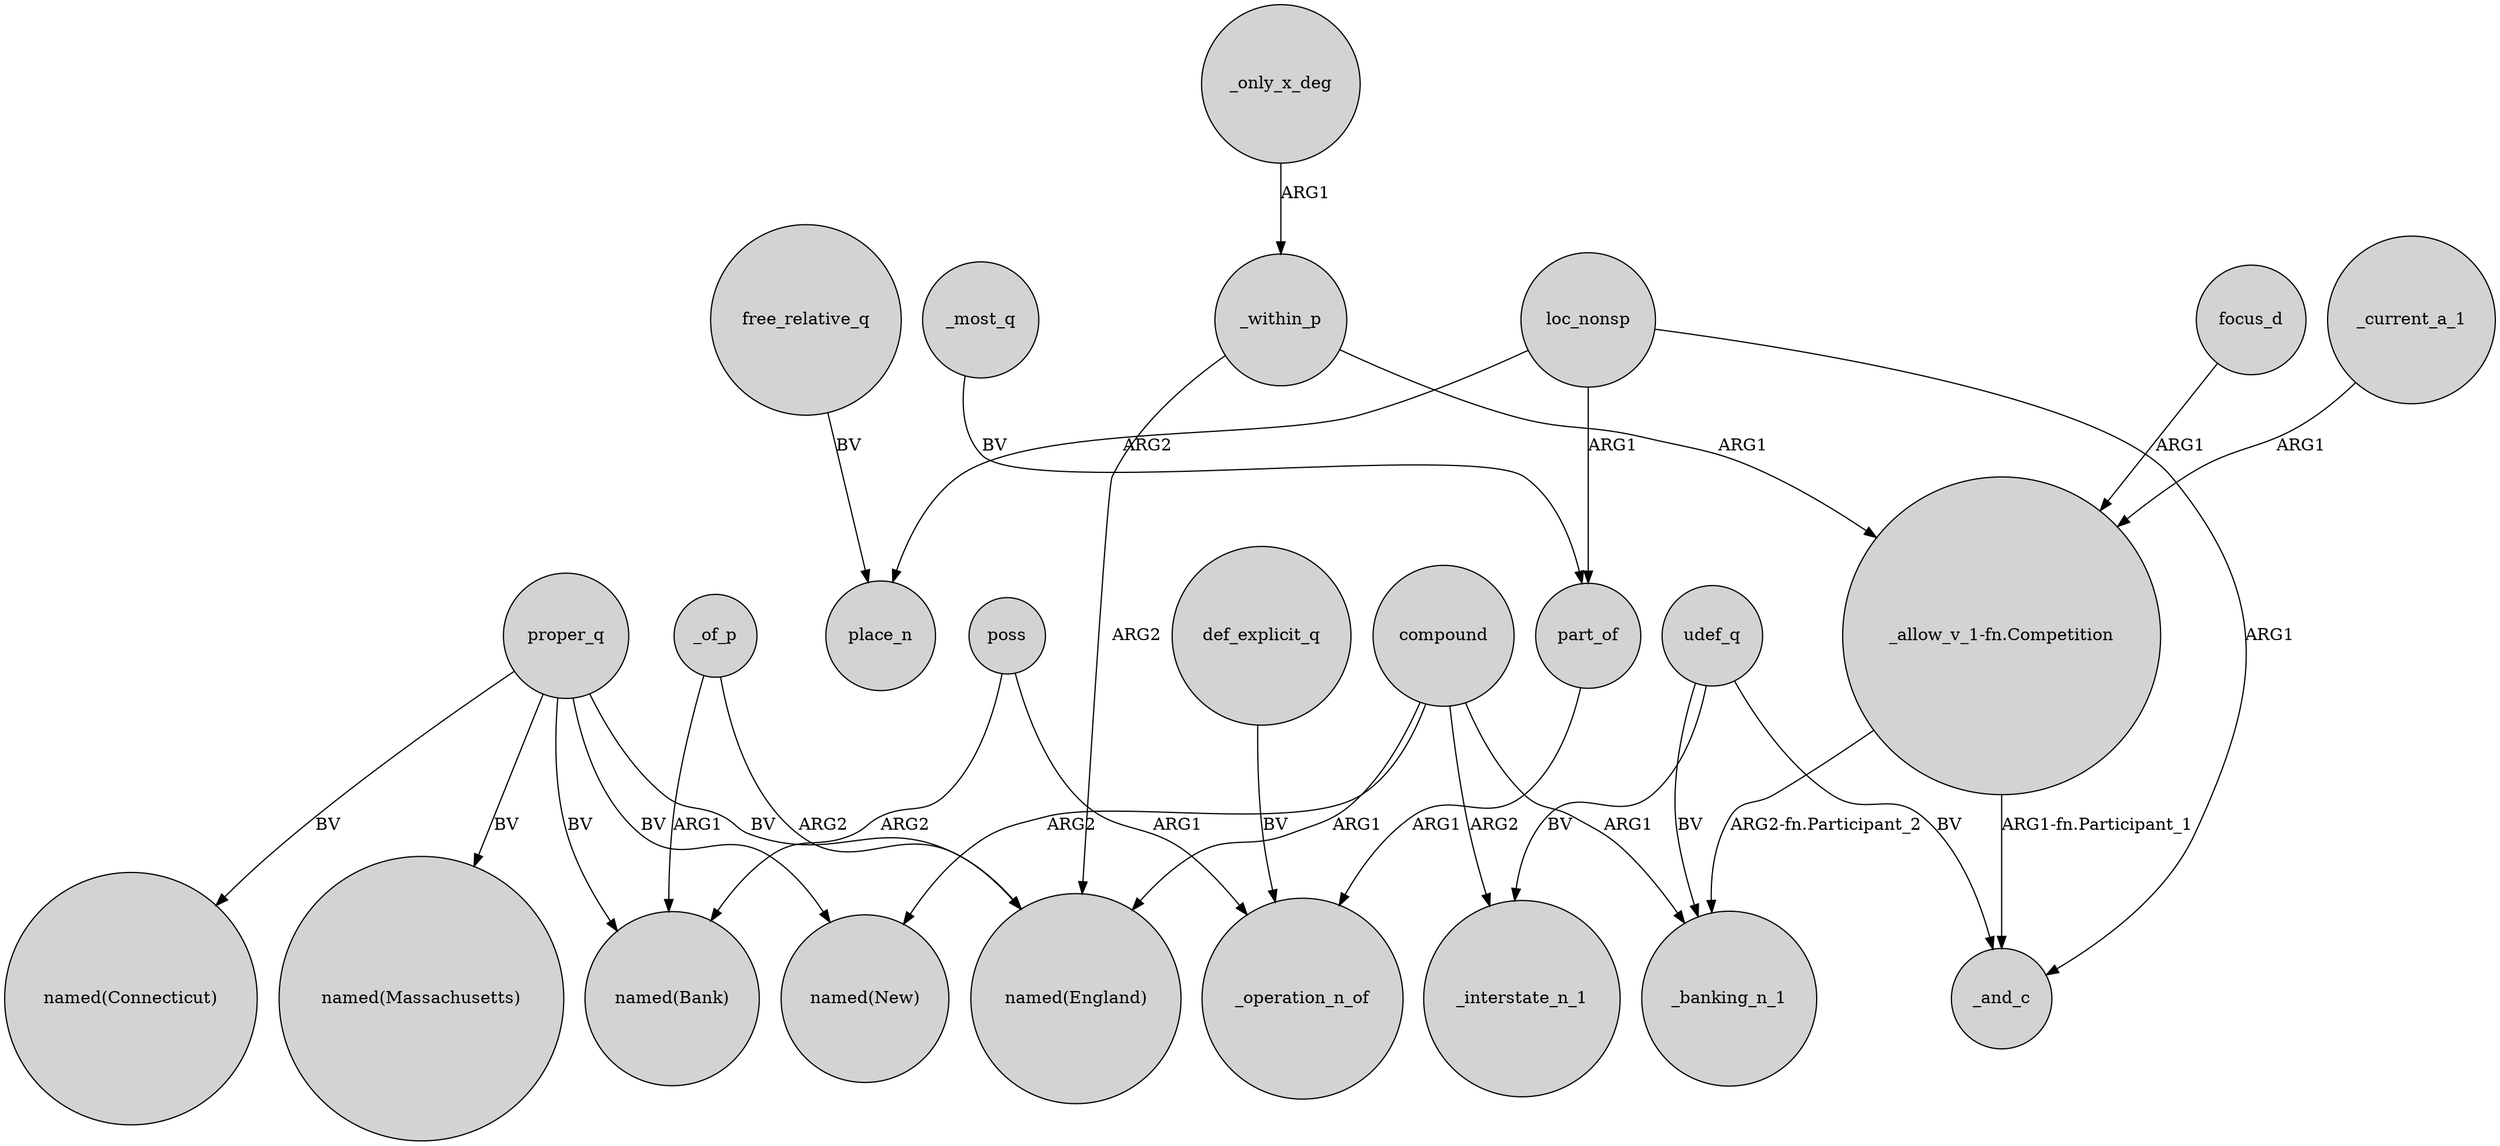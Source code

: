 digraph {
	node [shape=circle style=filled]
	_of_p -> "named(Bank)" [label=ARG1]
	proper_q -> "named(Bank)" [label=BV]
	def_explicit_q -> _operation_n_of [label=BV]
	proper_q -> "named(Connecticut)" [label=BV]
	compound -> _banking_n_1 [label=ARG1]
	_within_p -> "named(England)" [label=ARG2]
	"_allow_v_1-fn.Competition" -> _banking_n_1 [label="ARG2-fn.Participant_2"]
	loc_nonsp -> part_of [label=ARG1]
	poss -> "named(Bank)" [label=ARG2]
	loc_nonsp -> place_n [label=ARG2]
	proper_q -> "named(Massachusetts)" [label=BV]
	free_relative_q -> place_n [label=BV]
	udef_q -> _banking_n_1 [label=BV]
	loc_nonsp -> _and_c [label=ARG1]
	udef_q -> _interstate_n_1 [label=BV]
	"_allow_v_1-fn.Competition" -> _and_c [label="ARG1-fn.Participant_1"]
	udef_q -> _and_c [label=BV]
	compound -> _interstate_n_1 [label=ARG2]
	_within_p -> "_allow_v_1-fn.Competition" [label=ARG1]
	compound -> "named(England)" [label=ARG1]
	_current_a_1 -> "_allow_v_1-fn.Competition" [label=ARG1]
	proper_q -> "named(New)" [label=BV]
	part_of -> _operation_n_of [label=ARG1]
	_only_x_deg -> _within_p [label=ARG1]
	focus_d -> "_allow_v_1-fn.Competition" [label=ARG1]
	compound -> "named(New)" [label=ARG2]
	_of_p -> "named(England)" [label=ARG2]
	poss -> _operation_n_of [label=ARG1]
	proper_q -> "named(England)" [label=BV]
	_most_q -> part_of [label=BV]
}
